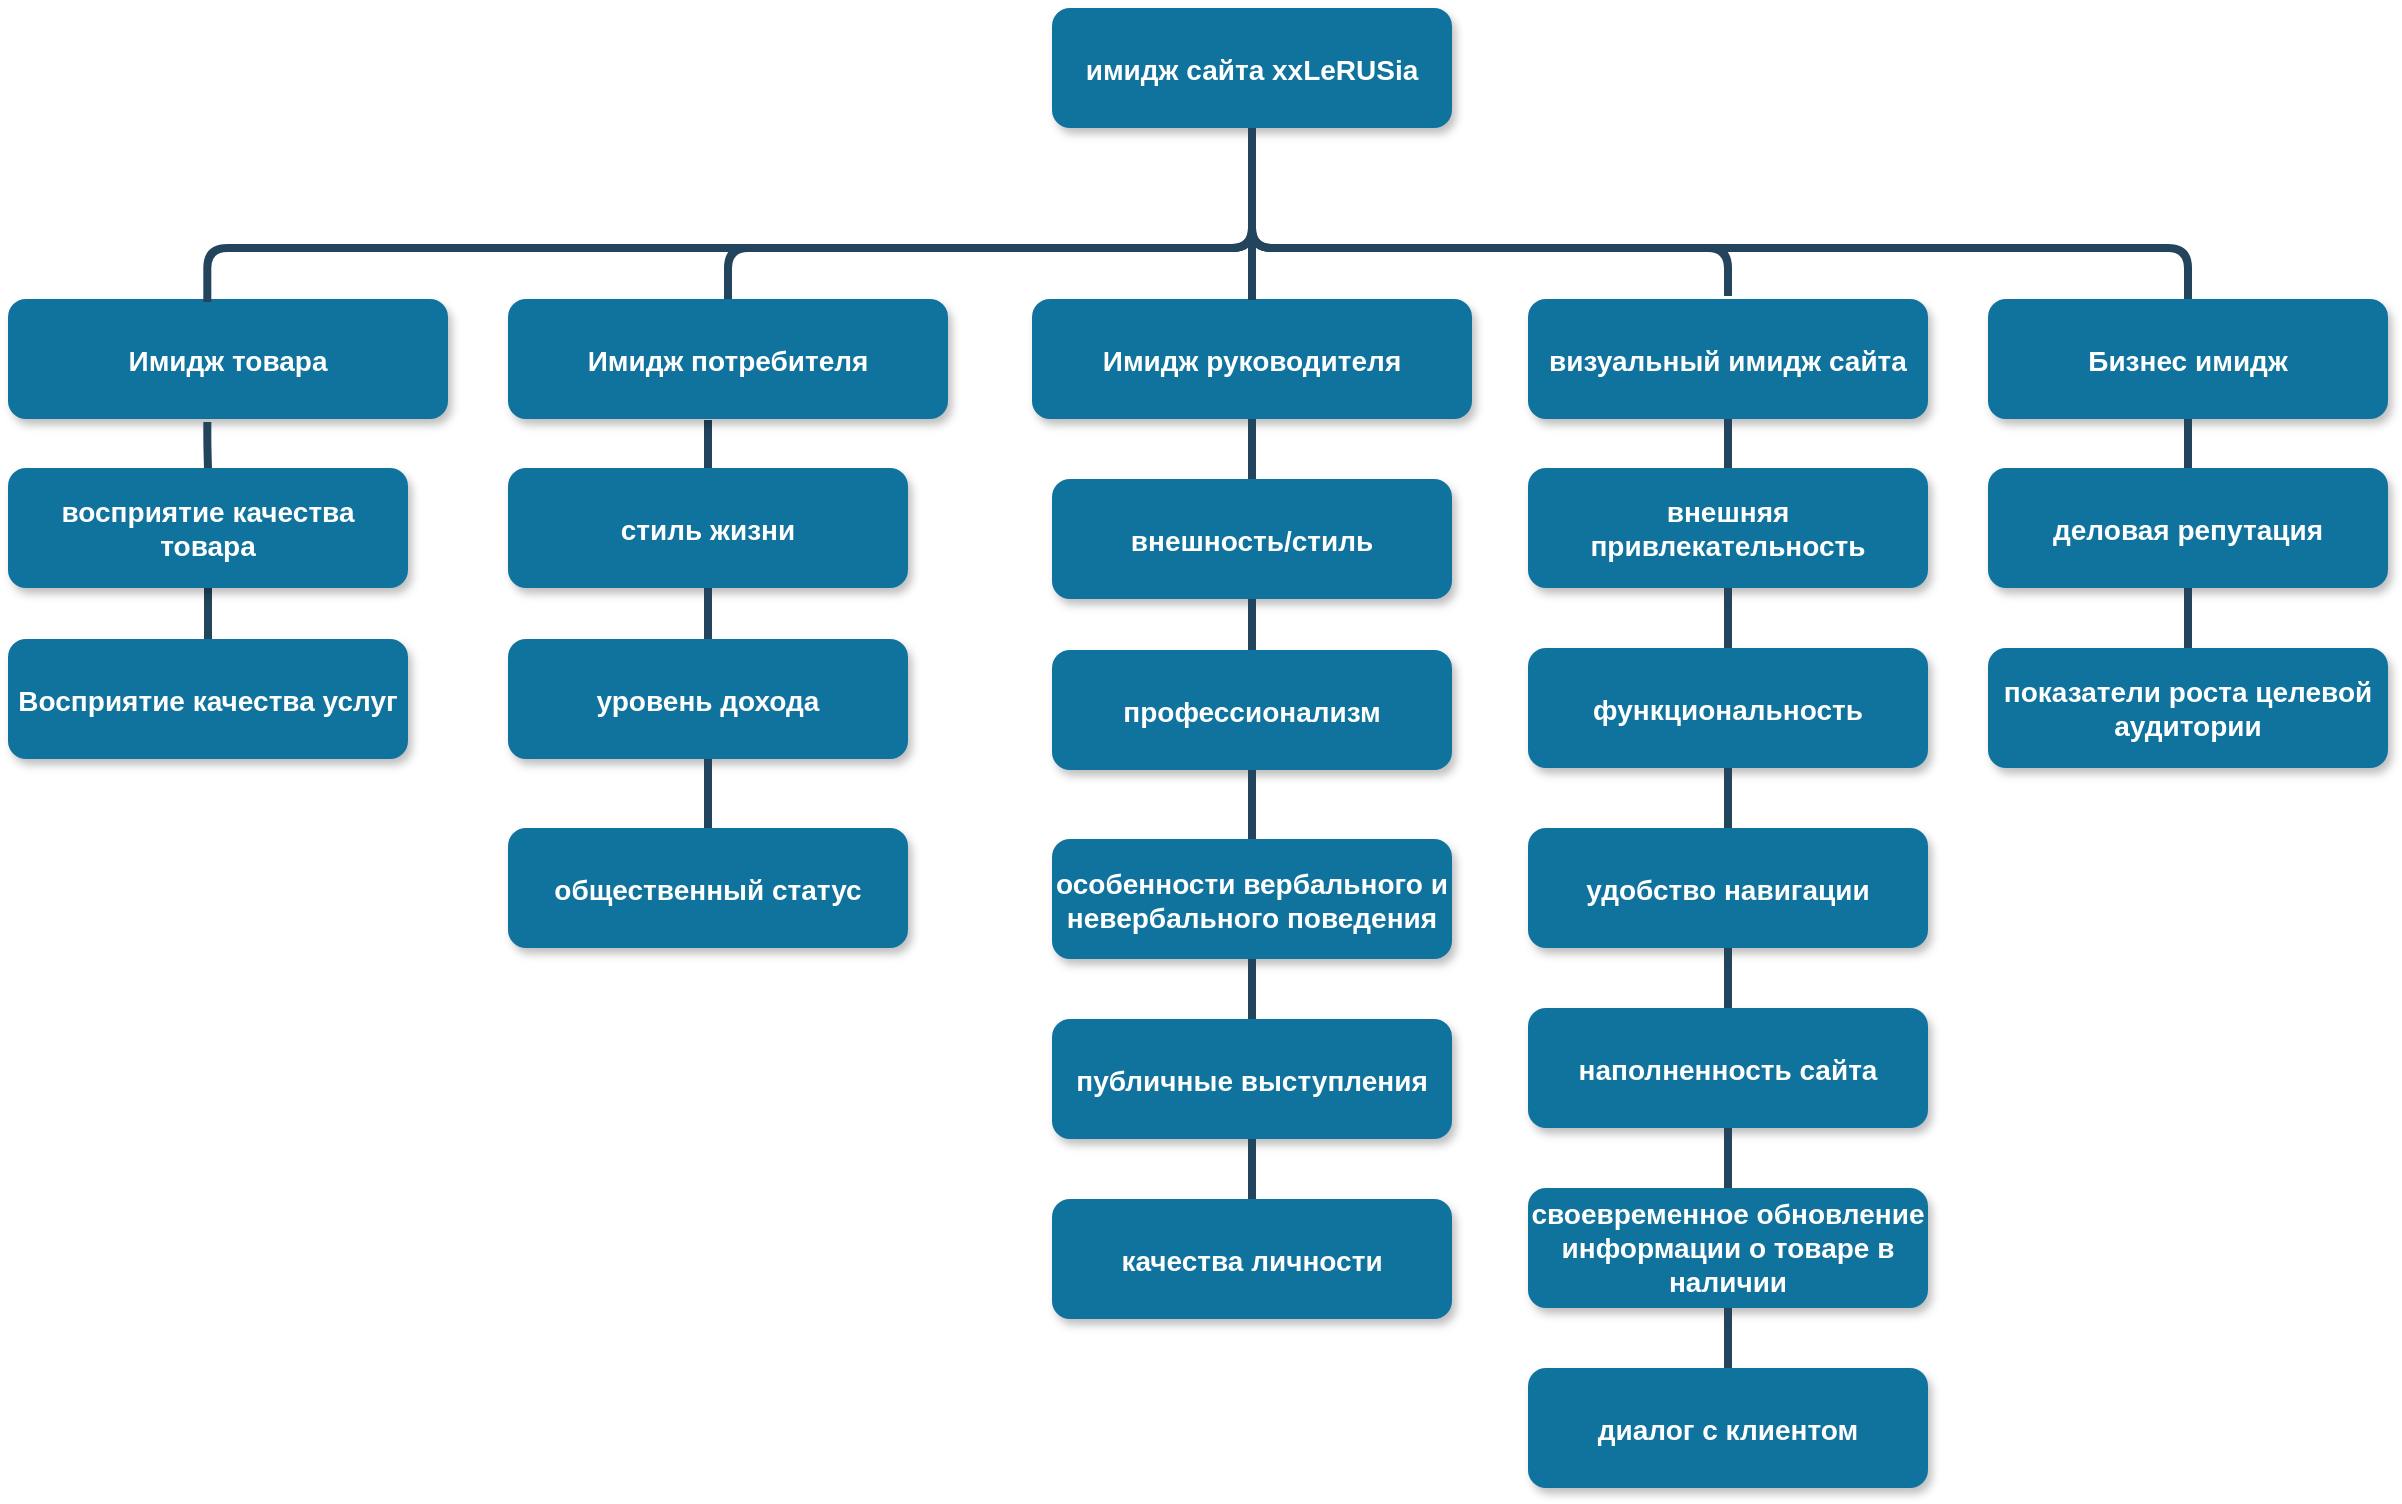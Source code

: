 <mxfile version="15.3.5" type="github">
  <diagram name="Page-1" id="97916047-d0de-89f5-080d-49f4d83e522f">
    <mxGraphModel dx="1383" dy="972" grid="1" gridSize="10" guides="1" tooltips="1" connect="1" arrows="1" fold="1" page="1" pageScale="1.5" pageWidth="1169" pageHeight="827" background="none" math="0" shadow="0">
      <root>
        <mxCell id="0" />
        <mxCell id="1" parent="0" />
        <mxCell id="2" value="имидж сайта xxLeRUSia" style="rounded=1;fillColor=#10739E;strokeColor=none;shadow=1;gradientColor=none;fontStyle=1;fontColor=#FFFFFF;fontSize=14;" parent="1" vertex="1">
          <mxGeometry x="572" y="200" width="200" height="60" as="geometry" />
        </mxCell>
        <mxCell id="3" value="Имидж руководителя" style="rounded=1;fillColor=#10739E;strokeColor=none;shadow=1;gradientColor=none;fontStyle=1;fontColor=#FFFFFF;fontSize=14;" parent="1" vertex="1">
          <mxGeometry x="562" y="345.5" width="220" height="60" as="geometry" />
        </mxCell>
        <mxCell id="4" value="стиль жизни" style="rounded=1;fillColor=#10739E;strokeColor=none;shadow=1;gradientColor=none;fontStyle=1;fontColor=#FFFFFF;fontSize=14;" parent="1" vertex="1">
          <mxGeometry x="300" y="430" width="200" height="60" as="geometry" />
        </mxCell>
        <mxCell id="5" value="визуальный имидж сайта" style="rounded=1;fillColor=#10739E;strokeColor=none;shadow=1;gradientColor=none;fontStyle=1;fontColor=#FFFFFF;fontSize=14;" parent="1" vertex="1">
          <mxGeometry x="810" y="345.5" width="200" height="60" as="geometry" />
        </mxCell>
        <mxCell id="6" value="внешняя привлекательность" style="rounded=1;fillColor=#10739E;strokeColor=none;shadow=1;gradientColor=none;fontStyle=1;fontColor=#FFFFFF;fontSize=14;whiteSpace=wrap;" parent="1" vertex="1">
          <mxGeometry x="810" y="430" width="200" height="60" as="geometry" />
        </mxCell>
        <mxCell id="8" value="уровень дохода" style="rounded=1;fillColor=#10739E;strokeColor=none;shadow=1;gradientColor=none;fontStyle=1;fontColor=#FFFFFF;fontSize=14;" parent="1" vertex="1">
          <mxGeometry x="300" y="515.5" width="200" height="60" as="geometry" />
        </mxCell>
        <mxCell id="9" value="общественный статус" style="rounded=1;fillColor=#10739E;strokeColor=none;shadow=1;gradientColor=none;fontStyle=1;fontColor=#FFFFFF;fontSize=14;" parent="1" vertex="1">
          <mxGeometry x="300" y="610" width="200" height="60" as="geometry" />
        </mxCell>
        <mxCell id="10" value="Восприятие качества услуг" style="rounded=1;fillColor=#10739E;strokeColor=none;shadow=1;gradientColor=none;fontStyle=1;fontColor=#FFFFFF;fontSize=14;" parent="1" vertex="1">
          <mxGeometry x="50" y="515.5" width="200" height="60" as="geometry" />
        </mxCell>
        <mxCell id="11" value="качества личности" style="rounded=1;fillColor=#10739E;strokeColor=none;shadow=1;gradientColor=none;fontStyle=1;fontColor=#FFFFFF;fontSize=14;" parent="1" vertex="1">
          <mxGeometry x="572" y="795.5" width="200" height="60" as="geometry" />
        </mxCell>
        <mxCell id="12" value="Бизнес имидж" style="rounded=1;fillColor=#10739E;strokeColor=none;shadow=1;gradientColor=none;fontStyle=1;fontColor=#FFFFFF;fontSize=14;" parent="1" vertex="1">
          <mxGeometry x="1040" y="345.5" width="200" height="60" as="geometry" />
        </mxCell>
        <mxCell id="13" value="внешность/стиль" style="rounded=1;fillColor=#10739E;strokeColor=none;shadow=1;gradientColor=none;fontStyle=1;fontColor=#FFFFFF;fontSize=14;" parent="1" vertex="1">
          <mxGeometry x="572" y="435.5" width="200" height="60" as="geometry" />
        </mxCell>
        <mxCell id="14" value="профессионализм" style="rounded=1;fillColor=#10739E;strokeColor=none;shadow=1;gradientColor=none;fontStyle=1;fontColor=#FFFFFF;fontSize=14;" parent="1" vertex="1">
          <mxGeometry x="572" y="521" width="200" height="60" as="geometry" />
        </mxCell>
        <mxCell id="15" value="особенности вербального и невербального поведения" style="rounded=1;fillColor=#10739E;strokeColor=none;shadow=1;gradientColor=none;fontStyle=1;fontColor=#FFFFFF;fontSize=14;whiteSpace=wrap;" parent="1" vertex="1">
          <mxGeometry x="572" y="615.5" width="200" height="60" as="geometry" />
        </mxCell>
        <mxCell id="16" value="публичные выступления" style="rounded=1;fillColor=#10739E;strokeColor=none;shadow=1;gradientColor=none;fontStyle=1;fontColor=#FFFFFF;fontSize=14;" parent="1" vertex="1">
          <mxGeometry x="572" y="705.5" width="200" height="60" as="geometry" />
        </mxCell>
        <mxCell id="18" value="функциональность" style="rounded=1;fillColor=#10739E;strokeColor=none;shadow=1;gradientColor=none;fontStyle=1;fontColor=#FFFFFF;fontSize=14;" parent="1" vertex="1">
          <mxGeometry x="810" y="520" width="200" height="60" as="geometry" />
        </mxCell>
        <mxCell id="19" value="удобство навигации" style="rounded=1;fillColor=#10739E;strokeColor=none;shadow=1;gradientColor=none;fontStyle=1;fontColor=#FFFFFF;fontSize=14;" parent="1" vertex="1">
          <mxGeometry x="810" y="610" width="200" height="60" as="geometry" />
        </mxCell>
        <mxCell id="20" value="наполненность сайта" style="rounded=1;fillColor=#10739E;strokeColor=none;shadow=1;gradientColor=none;fontStyle=1;fontColor=#FFFFFF;fontSize=14;" parent="1" vertex="1">
          <mxGeometry x="810" y="700" width="200" height="60" as="geometry" />
        </mxCell>
        <mxCell id="21" value="своевременное обновление информации о товаре в наличии" style="rounded=1;fillColor=#10739E;strokeColor=none;shadow=1;gradientColor=none;fontStyle=1;fontColor=#FFFFFF;fontSize=14;whiteSpace=wrap;" parent="1" vertex="1">
          <mxGeometry x="810" y="790" width="200" height="60" as="geometry" />
        </mxCell>
        <mxCell id="22" value="диалог с клиентом" style="rounded=1;fillColor=#10739E;strokeColor=none;shadow=1;gradientColor=none;fontStyle=1;fontColor=#FFFFFF;fontSize=14;" parent="1" vertex="1">
          <mxGeometry x="810" y="880" width="200" height="60" as="geometry" />
        </mxCell>
        <mxCell id="23" value="деловая репутация" style="rounded=1;fillColor=#10739E;strokeColor=none;shadow=1;gradientColor=none;fontStyle=1;fontColor=#FFFFFF;fontSize=14;" parent="1" vertex="1">
          <mxGeometry x="1040" y="430" width="200" height="60" as="geometry" />
        </mxCell>
        <mxCell id="24" value="показатели роста целевой аудитории" style="rounded=1;fillColor=#10739E;strokeColor=none;shadow=1;gradientColor=none;fontStyle=1;fontColor=#FFFFFF;fontSize=14;whiteSpace=wrap;" parent="1" vertex="1">
          <mxGeometry x="1040" y="520" width="200" height="60" as="geometry" />
        </mxCell>
        <mxCell id="29" value="" style="edgeStyle=elbowEdgeStyle;elbow=vertical;strokeWidth=4;endArrow=none;endFill=0;fontStyle=1;strokeColor=#23445D;exitX=0.5;exitY=1;exitDx=0;exitDy=0;" parent="1" source="2" edge="1">
          <mxGeometry x="22" y="165.5" width="100" height="100" as="geometry">
            <mxPoint x="22" y="265.5" as="sourcePoint" />
            <mxPoint x="672" y="346" as="targetPoint" />
            <Array as="points">
              <mxPoint x="772" y="310" />
            </Array>
          </mxGeometry>
        </mxCell>
        <mxCell id="30" value="" style="edgeStyle=elbowEdgeStyle;elbow=vertical;strokeWidth=4;endArrow=none;endFill=0;fontStyle=1;strokeColor=#23445D;exitX=0.5;exitY=1;exitDx=0;exitDy=0;" parent="1" source="2" edge="1">
          <mxGeometry x="22" y="165.5" width="100" height="100" as="geometry">
            <mxPoint x="22" y="265.5" as="sourcePoint" />
            <mxPoint x="910" y="344" as="targetPoint" />
            <Array as="points">
              <mxPoint x="840" y="320" />
            </Array>
          </mxGeometry>
        </mxCell>
        <mxCell id="31" value="" style="edgeStyle=elbowEdgeStyle;elbow=vertical;strokeWidth=4;endArrow=none;endFill=0;fontStyle=1;strokeColor=#23445D;" parent="1" target="4" edge="1">
          <mxGeometry x="22" y="165.5" width="100" height="100" as="geometry">
            <mxPoint x="400" y="406" as="sourcePoint" />
            <mxPoint x="122" y="165.5" as="targetPoint" />
          </mxGeometry>
        </mxCell>
        <mxCell id="32" value="" style="edgeStyle=elbowEdgeStyle;elbow=vertical;strokeWidth=4;endArrow=none;endFill=0;fontStyle=1;strokeColor=#23445D;exitX=0.5;exitY=1;exitDx=0;exitDy=0;" parent="1" source="5" target="6" edge="1">
          <mxGeometry x="22" y="165.5" width="100" height="100" as="geometry">
            <mxPoint x="22" y="265.5" as="sourcePoint" />
            <mxPoint x="122" y="165.5" as="targetPoint" />
          </mxGeometry>
        </mxCell>
        <mxCell id="34" value="" style="edgeStyle=elbowEdgeStyle;elbow=vertical;strokeWidth=4;endArrow=none;endFill=0;fontStyle=1;strokeColor=#23445D;exitX=0.5;exitY=1;exitDx=0;exitDy=0;entryX=0.5;entryY=0;entryDx=0;entryDy=0;" parent="1" source="4" target="8" edge="1">
          <mxGeometry x="22" y="165.5" width="100" height="100" as="geometry">
            <mxPoint x="22" y="265.5" as="sourcePoint" />
            <mxPoint x="122" y="165.5" as="targetPoint" />
            <Array as="points" />
          </mxGeometry>
        </mxCell>
        <mxCell id="37" value="" style="edgeStyle=elbowEdgeStyle;elbow=vertical;strokeWidth=4;endFill=0;fontStyle=1;strokeColor=#23445D;exitX=0.5;exitY=1;exitDx=0;exitDy=0;rounded=1;jumpStyle=none;sketch=0;endArrow=none;entryX=0.5;entryY=0;entryDx=0;entryDy=0;" parent="1" source="12" target="23" edge="1">
          <mxGeometry x="22" y="165.5" width="100" height="100" as="geometry">
            <mxPoint x="1110" y="440" as="sourcePoint" />
            <mxPoint x="1180" y="450" as="targetPoint" />
            <Array as="points" />
          </mxGeometry>
        </mxCell>
        <mxCell id="38" value="" style="edgeStyle=elbowEdgeStyle;elbow=vertical;strokeWidth=4;endArrow=none;endFill=0;fontStyle=1;strokeColor=#23445D;" parent="1" source="8" target="9" edge="1">
          <mxGeometry x="62" y="165.5" width="100" height="100" as="geometry">
            <mxPoint x="62" y="265.5" as="sourcePoint" />
            <mxPoint x="162" y="165.5" as="targetPoint" />
          </mxGeometry>
        </mxCell>
        <mxCell id="39" value="" style="edgeStyle=elbowEdgeStyle;elbow=vertical;strokeWidth=4;endArrow=none;endFill=0;fontStyle=1;strokeColor=#23445D;entryX=0.5;entryY=0;entryDx=0;entryDy=0;exitX=0.5;exitY=1;exitDx=0;exitDy=0;" parent="1" source="gU4KQD8Zo-_BDYStwTwm-60" target="10" edge="1">
          <mxGeometry x="62" y="175.5" width="100" height="100" as="geometry">
            <mxPoint x="110" y="533" as="sourcePoint" />
            <mxPoint x="162" y="175.5" as="targetPoint" />
          </mxGeometry>
        </mxCell>
        <mxCell id="40" value="" style="edgeStyle=elbowEdgeStyle;elbow=vertical;strokeWidth=4;endArrow=none;endFill=0;fontStyle=1;strokeColor=#23445D;exitX=0.5;exitY=1;exitDx=0;exitDy=0;" parent="1" source="16" target="11" edge="1">
          <mxGeometry x="82" y="191" width="100" height="100" as="geometry">
            <mxPoint x="660" y="825.5" as="sourcePoint" />
            <mxPoint x="182" y="191" as="targetPoint" />
          </mxGeometry>
        </mxCell>
        <mxCell id="41" value="" style="edgeStyle=elbowEdgeStyle;elbow=vertical;strokeWidth=4;endArrow=none;endFill=0;fontStyle=1;strokeColor=#23445D;exitX=0.5;exitY=1;exitDx=0;exitDy=0;" parent="1" source="2" target="12" edge="1">
          <mxGeometry x="62" y="195.5" width="100" height="100" as="geometry">
            <mxPoint x="680" y="270" as="sourcePoint" />
            <mxPoint x="162" y="195.5" as="targetPoint" />
            <Array as="points">
              <mxPoint x="910" y="320" />
            </Array>
          </mxGeometry>
        </mxCell>
        <mxCell id="42" value="" style="edgeStyle=elbowEdgeStyle;elbow=vertical;strokeWidth=4;endArrow=none;endFill=0;fontStyle=1;strokeColor=#23445D;" parent="1" source="13" target="14" edge="1">
          <mxGeometry x="82" y="171" width="100" height="100" as="geometry">
            <mxPoint x="82" y="271" as="sourcePoint" />
            <mxPoint x="182" y="171" as="targetPoint" />
          </mxGeometry>
        </mxCell>
        <mxCell id="43" value="" style="edgeStyle=elbowEdgeStyle;elbow=vertical;strokeWidth=4;endArrow=none;endFill=0;fontStyle=1;strokeColor=#23445D;" parent="1" source="14" target="15" edge="1">
          <mxGeometry x="82" y="181" width="100" height="100" as="geometry">
            <mxPoint x="82" y="281" as="sourcePoint" />
            <mxPoint x="182" y="181" as="targetPoint" />
          </mxGeometry>
        </mxCell>
        <mxCell id="44" value="" style="edgeStyle=elbowEdgeStyle;elbow=vertical;strokeWidth=4;endArrow=none;endFill=0;fontStyle=1;strokeColor=#23445D;" parent="1" source="15" target="16" edge="1">
          <mxGeometry x="82" y="191" width="100" height="100" as="geometry">
            <mxPoint x="82" y="291" as="sourcePoint" />
            <mxPoint x="182" y="191" as="targetPoint" />
          </mxGeometry>
        </mxCell>
        <mxCell id="46" value="" style="edgeStyle=elbowEdgeStyle;elbow=vertical;strokeWidth=4;endArrow=none;endFill=0;fontStyle=1;strokeColor=#23445D;" parent="1" source="18" target="19" edge="1">
          <mxGeometry x="72" y="165.5" width="100" height="100" as="geometry">
            <mxPoint x="72" y="265.5" as="sourcePoint" />
            <mxPoint x="172" y="165.5" as="targetPoint" />
          </mxGeometry>
        </mxCell>
        <mxCell id="47" value="" style="edgeStyle=elbowEdgeStyle;elbow=vertical;strokeWidth=4;endArrow=none;endFill=0;fontStyle=1;strokeColor=#23445D;" parent="1" source="19" target="20" edge="1">
          <mxGeometry x="72" y="175.5" width="100" height="100" as="geometry">
            <mxPoint x="72" y="275.5" as="sourcePoint" />
            <mxPoint x="172" y="175.5" as="targetPoint" />
          </mxGeometry>
        </mxCell>
        <mxCell id="48" value="" style="edgeStyle=elbowEdgeStyle;elbow=vertical;strokeWidth=4;endArrow=none;endFill=0;fontStyle=1;strokeColor=#23445D;" parent="1" source="20" target="21" edge="1">
          <mxGeometry x="72" y="185.5" width="100" height="100" as="geometry">
            <mxPoint x="72" y="285.5" as="sourcePoint" />
            <mxPoint x="172" y="185.5" as="targetPoint" />
          </mxGeometry>
        </mxCell>
        <mxCell id="49" value="" style="edgeStyle=elbowEdgeStyle;elbow=vertical;strokeWidth=4;endArrow=none;endFill=0;fontStyle=1;strokeColor=#23445D;" parent="1" source="21" target="22" edge="1">
          <mxGeometry x="72" y="195.5" width="100" height="100" as="geometry">
            <mxPoint x="72" y="295.5" as="sourcePoint" />
            <mxPoint x="172" y="195.5" as="targetPoint" />
          </mxGeometry>
        </mxCell>
        <mxCell id="50" value="" style="edgeStyle=elbowEdgeStyle;elbow=vertical;strokeWidth=4;endArrow=none;endFill=0;fontStyle=1;strokeColor=#23445D;" parent="1" source="23" target="24" edge="1">
          <mxGeometry x="72" y="165.5" width="100" height="100" as="geometry">
            <mxPoint x="72" y="265.5" as="sourcePoint" />
            <mxPoint x="172" y="165.5" as="targetPoint" />
          </mxGeometry>
        </mxCell>
        <mxCell id="54" value="" style="edgeStyle=elbowEdgeStyle;elbow=vertical;strokeWidth=4;endArrow=none;endFill=0;fontStyle=1;strokeColor=#23445D;entryX=0.5;entryY=0;entryDx=0;entryDy=0;" parent="1" target="13" edge="1">
          <mxGeometry x="42" y="171" width="100" height="100" as="geometry">
            <mxPoint x="672" y="405.5" as="sourcePoint" />
            <mxPoint x="610" y="455.5" as="targetPoint" />
            <Array as="points" />
          </mxGeometry>
        </mxCell>
        <mxCell id="55" value="" style="edgeStyle=elbowEdgeStyle;elbow=vertical;strokeWidth=4;endArrow=none;endFill=0;fontStyle=1;strokeColor=#23445D;exitX=0.5;exitY=1;exitDx=0;exitDy=0;" parent="1" source="6" target="18" edge="1">
          <mxGeometry x="22" y="165.5" width="100" height="100" as="geometry">
            <mxPoint x="22" y="265.5" as="sourcePoint" />
            <mxPoint x="122" y="165.5" as="targetPoint" />
            <Array as="points">
              <mxPoint x="920" y="570" />
              <mxPoint x="942" y="555.5" />
            </Array>
          </mxGeometry>
        </mxCell>
        <mxCell id="gU4KQD8Zo-_BDYStwTwm-63" style="edgeStyle=none;curved=1;rounded=0;orthogonalLoop=1;jettySize=auto;html=1;endArrow=open;startSize=14;endSize=14;sourcePerimeterSpacing=8;targetPerimeterSpacing=8;" edge="1" parent="1">
          <mxGeometry relative="1" as="geometry">
            <mxPoint x="390.0" y="410" as="targetPoint" />
            <mxPoint x="390" y="410" as="sourcePoint" />
          </mxGeometry>
        </mxCell>
        <mxCell id="gU4KQD8Zo-_BDYStwTwm-55" value="Имидж потребителя" style="rounded=1;fillColor=#10739E;strokeColor=none;shadow=1;gradientColor=none;fontStyle=1;fontColor=#FFFFFF;fontSize=14;" vertex="1" parent="1">
          <mxGeometry x="300" y="345.5" width="220" height="60" as="geometry" />
        </mxCell>
        <mxCell id="gU4KQD8Zo-_BDYStwTwm-57" value="Имидж товара" style="rounded=1;fillColor=#10739E;strokeColor=none;shadow=1;gradientColor=none;fontStyle=1;fontColor=#FFFFFF;fontSize=14;" vertex="1" parent="1">
          <mxGeometry x="50" y="345.5" width="220" height="60" as="geometry" />
        </mxCell>
        <mxCell id="gU4KQD8Zo-_BDYStwTwm-58" value="" style="edgeStyle=elbowEdgeStyle;elbow=vertical;strokeWidth=4;endArrow=none;endFill=0;fontStyle=1;strokeColor=#23445D;entryX=0.5;entryY=0;entryDx=0;entryDy=0;exitX=0.5;exitY=1;exitDx=0;exitDy=0;" edge="1" parent="1" source="2" target="gU4KQD8Zo-_BDYStwTwm-55">
          <mxGeometry x="32" y="175.5" width="100" height="100" as="geometry">
            <mxPoint x="782" y="275.5" as="sourcePoint" />
            <mxPoint x="782" y="355.5" as="targetPoint" />
            <Array as="points">
              <mxPoint x="480" y="320" />
            </Array>
          </mxGeometry>
        </mxCell>
        <mxCell id="gU4KQD8Zo-_BDYStwTwm-59" value="" style="edgeStyle=elbowEdgeStyle;elbow=vertical;strokeWidth=4;endArrow=none;endFill=0;fontStyle=1;strokeColor=#23445D;exitX=0.5;exitY=1;exitDx=0;exitDy=0;entryX=0.453;entryY=0.025;entryDx=0;entryDy=0;entryPerimeter=0;" edge="1" parent="1" source="2" target="gU4KQD8Zo-_BDYStwTwm-57">
          <mxGeometry x="42" y="185.5" width="100" height="100" as="geometry">
            <mxPoint x="792" y="285.5" as="sourcePoint" />
            <mxPoint x="792" y="365.5" as="targetPoint" />
            <Array as="points">
              <mxPoint x="480" y="320" />
            </Array>
          </mxGeometry>
        </mxCell>
        <mxCell id="gU4KQD8Zo-_BDYStwTwm-60" value="восприятие качества товара" style="whiteSpace=wrap;html=1;rounded=1;shadow=1;fontSize=14;fontColor=#FFFFFF;fontStyle=1;strokeColor=none;fillColor=#10739E;" vertex="1" parent="1">
          <mxGeometry x="50" y="430" width="200" height="60" as="geometry" />
        </mxCell>
        <mxCell id="gU4KQD8Zo-_BDYStwTwm-62" value="" style="edgeStyle=elbowEdgeStyle;elbow=vertical;strokeWidth=4;endArrow=none;endFill=0;fontStyle=1;strokeColor=#23445D;entryX=0.5;entryY=0;entryDx=0;entryDy=0;exitX=0.453;exitY=1.025;exitDx=0;exitDy=0;exitPerimeter=0;" edge="1" parent="1" source="gU4KQD8Zo-_BDYStwTwm-57" target="gU4KQD8Zo-_BDYStwTwm-60">
          <mxGeometry x="52" y="195.5" width="100" height="100" as="geometry">
            <mxPoint x="190" y="410" as="sourcePoint" />
            <mxPoint x="802" y="375.5" as="targetPoint" />
            <Array as="points" />
          </mxGeometry>
        </mxCell>
      </root>
    </mxGraphModel>
  </diagram>
</mxfile>

